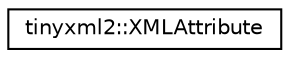 digraph "Graphical Class Hierarchy"
{
  edge [fontname="Helvetica",fontsize="10",labelfontname="Helvetica",labelfontsize="10"];
  node [fontname="Helvetica",fontsize="10",shape=record];
  rankdir="LR";
  Node1 [label="tinyxml2::XMLAttribute",height=0.2,width=0.4,color="black", fillcolor="white", style="filled",URL="$classtinyxml2_1_1_x_m_l_attribute.html"];
}
